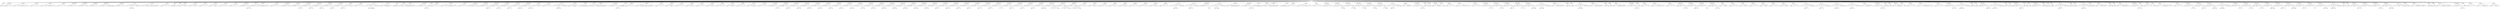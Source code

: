 digraph Q { 
  node [shape=record];
node0[label="LABEL"];
p_inicio ->node0;
node1[label="main"];
node0 -> node1;
node3[label="ASIGNACION"];
p_inicio ->node3;
node4[label="$t1"];
node3 -> node4;
node5[label="Indices"];
node3 -> node5;
node6[label="="];
node3 -> node6;
node2[label="0"];
node3 -> node2;
node8[label="PRINT"];
p_inicio ->node8;
node9[label="print"];
node8 -> node9;
node10[label="("];
node8 -> node10;
node7[label="-------------CALIFICACION---------------"];
node8 -> node7;
node11[label=")"];
node8 -> node11;
node13[label="PRINT"];
p_inicio ->node13;
node14[label="print"];
node13 -> node14;
node15[label="("];
node13 -> node15;
node12[label="\n"];
node13 -> node12;
node16[label=")"];
node13 -> node16;
node18[label="PRINT"];
p_inicio ->node18;
node19[label="print"];
node18 -> node19;
node20[label="("];
node18 -> node20;
node17[label="-------------DECLARACION-------------"];
node18 -> node17;
node21[label=")"];
node18 -> node21;
node23[label="PRINT"];
p_inicio ->node23;
node24[label="print"];
node23 -> node24;
node25[label="("];
node23 -> node25;
node22[label="\n"];
node23 -> node22;
node26[label=")"];
node23 -> node26;
node28[label="ASIGNACION"];
p_inicio ->node28;
node29[label="$t2"];
node28 -> node29;
node30[label="Indices"];
node28 -> node30;
node31[label="="];
node28 -> node31;
node27[label="0"];
node28 -> node27;
node33[label="ASIGNACION"];
p_inicio ->node33;
node34[label="$t3"];
node33 -> node34;
node35[label="Indices"];
node33 -> node35;
node36[label="="];
node33 -> node36;
node32[label="$t2"];
node33 -> node32;
node38[label="ASIGNACION"];
p_inicio ->node38;
node39[label="$t4"];
node38 -> node39;
node40[label="Indices"];
node38 -> node40;
node41[label="="];
node38 -> node41;
node37[label="2"];
node38 -> node37;
node43[label="ASIGNACION"];
p_inicio ->node43;
node44[label="$t5"];
node43 -> node44;
node45[label="Indices"];
node43 -> node45;
node46[label="="];
node43 -> node46;
node42[label="Voy a ganar Compiladore"];
node43 -> node42;
node48[label="ASIGNACION"];
p_inicio ->node48;
node49[label="$t6"];
node48 -> node49;
node50[label="Indices"];
node48 -> node50;
node51[label="="];
node48 -> node51;
node47[label="s"];
node48 -> node47;
node55[label="IF"];
p_inicio ->node55;
node56[label="if"];
node55 -> node56;
node57[label="("];
node55 -> node57;
node54[label="=="];
node55 -> node54;
node52[label="$t2"];
node54 -> node52;
node53[label="$t3"];
node54 -> node53;
node58[label=")"];
node55 -> node58;
node59[label="goto"];
node55 -> node59;
node60[label="siP1"];
node55 -> node60;
node62[label="PRINT"];
p_inicio ->node62;
node63[label="print"];
node62 -> node63;
node64[label="("];
node62 -> node64;
node61[label="Problemas con la declaración de variables :c"];
node62 -> node61;
node65[label=")"];
node62 -> node65;
node67[label="PRINT"];
p_inicio ->node67;
node68[label="print"];
node67 -> node68;
node69[label="("];
node67 -> node69;
node66[label="\n"];
node67 -> node66;
node70[label=")"];
node67 -> node70;
node71[label="SALTO"];
p_inicio ->node71;
node72[label="GOTO"];
node71 -> node72;
node73[label="finP1"];
node71 -> node73;
node74[label="LABEL"];
p_inicio ->node74;
node75[label="siP1"];
node74 -> node75;
node77[label="PRINT"];
p_inicio ->node77;
node78[label="print"];
node77 -> node78;
node79[label="("];
node77 -> node79;
node76[label="$t5"];
node77 -> node76;
node80[label=")"];
node77 -> node80;
node82[label="PRINT"];
p_inicio ->node82;
node83[label="print"];
node82 -> node83;
node84[label="("];
node82 -> node84;
node81[label="$t6"];
node82 -> node81;
node85[label=")"];
node82 -> node85;
node87[label="PRINT"];
p_inicio ->node87;
node88[label="print"];
node87 -> node88;
node89[label="("];
node87 -> node89;
node86[label=" "];
node87 -> node86;
node90[label=")"];
node87 -> node90;
node92[label="PRINT"];
p_inicio ->node92;
node93[label="print"];
node92 -> node93;
node94[label="("];
node92 -> node94;
node91[label="$t4"];
node92 -> node91;
node95[label=")"];
node92 -> node95;
node97[label="PRINT"];
p_inicio ->node97;
node98[label="print"];
node97 -> node98;
node99[label="("];
node97 -> node99;
node96[label=" :D"];
node97 -> node96;
node100[label=")"];
node97 -> node100;
node102[label="PRINT"];
p_inicio ->node102;
node103[label="print"];
node102 -> node103;
node104[label="("];
node102 -> node104;
node101[label="\n"];
node102 -> node101;
node105[label=")"];
node102 -> node105;
node109[label="ASIGNACION"];
p_inicio ->node109;
node110[label="$t1"];
node109 -> node110;
node111[label="Indices"];
node109 -> node111;
node112[label="="];
node109 -> node112;
node108[label="+"];
node109 -> node108;
node106[label="$t1"];
node108 -> node106;
node107[label="10"];
node108 -> node107;
node113[label="LABEL"];
p_inicio ->node113;
node114[label="finP1"];
node113 -> node114;
node116[label="PRINT"];
p_inicio ->node116;
node117[label="print"];
node116 -> node117;
node118[label="("];
node116 -> node118;
node115[label="-------------CONCATENACION-------------"];
node116 -> node115;
node119[label=")"];
node116 -> node119;
node121[label="PRINT"];
p_inicio ->node121;
node122[label="print"];
node121 -> node122;
node123[label="("];
node121 -> node123;
node120[label="\n"];
node121 -> node120;
node124[label=")"];
node121 -> node124;
node126[label="ASIGNACION"];
p_inicio ->node126;
node127[label="$t7"];
node126 -> node127;
node128[label="Indices"];
node126 -> node128;
node129[label="="];
node126 -> node129;
node125[label="Hola "];
node126 -> node125;
node133[label="ASIGNACION"];
p_inicio ->node133;
node134[label="$t8"];
node133 -> node134;
node135[label="Indices"];
node133 -> node135;
node136[label="="];
node133 -> node136;
node132[label="+"];
node133 -> node132;
node130[label="$t7"];
node132 -> node130;
node131[label="C"];
node132 -> node131;
node140[label="ASIGNACION"];
p_inicio ->node140;
node141[label="$t9"];
node140 -> node141;
node142[label="Indices"];
node140 -> node142;
node143[label="="];
node140 -> node143;
node139[label="+"];
node140 -> node139;
node137[label="$t8"];
node139 -> node137;
node138[label="O"];
node139 -> node138;
node147[label="ASIGNACION"];
p_inicio ->node147;
node148[label="$t10"];
node147 -> node148;
node149[label="Indices"];
node147 -> node149;
node150[label="="];
node147 -> node150;
node146[label="+"];
node147 -> node146;
node144[label="$t9"];
node146 -> node144;
node145[label="M"];
node146 -> node145;
node154[label="ASIGNACION"];
p_inicio ->node154;
node155[label="$t11"];
node154 -> node155;
node156[label="Indices"];
node154 -> node156;
node157[label="="];
node154 -> node157;
node153[label="+"];
node154 -> node153;
node151[label="$t10"];
node153 -> node151;
node152[label="P"];
node153 -> node152;
node161[label="ASIGNACION"];
p_inicio ->node161;
node162[label="$t12"];
node161 -> node162;
node163[label="Indices"];
node161 -> node163;
node164[label="="];
node161 -> node164;
node160[label="+"];
node161 -> node160;
node158[label="$t11"];
node160 -> node158;
node159[label="I"];
node160 -> node159;
node166[label="PRINT"];
p_inicio ->node166;
node167[label="print"];
node166 -> node167;
node168[label="("];
node166 -> node168;
node165[label="$t12"];
node166 -> node165;
node169[label=")"];
node166 -> node169;
node171[label="PRINT"];
p_inicio ->node171;
node172[label="print"];
node171 -> node172;
node173[label="("];
node171 -> node173;
node170[label="\n"];
node171 -> node170;
node174[label=")"];
node171 -> node174;
node178[label="IF"];
p_inicio ->node178;
node179[label="if"];
node178 -> node179;
node180[label="("];
node178 -> node180;
node177[label="=="];
node178 -> node177;
node175[label="$t12"];
node177 -> node175;
node176[label="Hola COMPI"];
node177 -> node176;
node181[label=")"];
node178 -> node181;
node182[label="goto"];
node178 -> node182;
node183[label="siP2"];
node178 -> node183;
node185[label="PRINT"];
p_inicio ->node185;
node186[label="print"];
node185 -> node186;
node187[label="("];
node185 -> node187;
node184[label=" Concateno mal :( "];
node185 -> node184;
node188[label=")"];
node185 -> node188;
node189[label="SALTO"];
p_inicio ->node189;
node190[label="GOTO"];
node189 -> node190;
node191[label="finP2"];
node189 -> node191;
node192[label="LABEL"];
p_inicio ->node192;
node193[label="siP2"];
node192 -> node193;
node195[label="PRINT"];
p_inicio ->node195;
node196[label="print"];
node195 -> node196;
node197[label="("];
node195 -> node197;
node194[label="Contatenacion de String Nice."];
node195 -> node194;
node198[label=")"];
node195 -> node198;
node202[label="ASIGNACION"];
p_inicio ->node202;
node203[label="$t1"];
node202 -> node203;
node204[label="Indices"];
node202 -> node204;
node205[label="="];
node202 -> node205;
node201[label="+"];
node202 -> node201;
node199[label="$t1"];
node201 -> node199;
node200[label="10"];
node201 -> node200;
node206[label="LABEL"];
p_inicio ->node206;
node207[label="finP2"];
node206 -> node207;
node209[label="PRINT"];
p_inicio ->node209;
node210[label="print"];
node209 -> node210;
node211[label="("];
node209 -> node211;
node208[label="\n"];
node209 -> node208;
node212[label=")"];
node209 -> node212;
node214[label="PRINT"];
p_inicio ->node214;
node215[label="print"];
node214 -> node215;
node216[label="("];
node214 -> node216;
node213[label="-------------SUMA VARIABLES-------------"];
node214 -> node213;
node217[label=")"];
node214 -> node217;
node219[label="PRINT"];
p_inicio ->node219;
node220[label="print"];
node219 -> node220;
node221[label="("];
node219 -> node221;
node218[label="\n"];
node219 -> node218;
node222[label=")"];
node219 -> node222;
node224[label="ASIGNACION"];
p_inicio ->node224;
node225[label="$t13"];
node224 -> node225;
node226[label="Indices"];
node224 -> node226;
node227[label="="];
node224 -> node227;
node223[label="0.0"];
node224 -> node223;
node231[label="ASIGNACION"];
p_inicio ->node231;
node232[label="$t14"];
node231 -> node232;
node233[label="Indices"];
node231 -> node233;
node234[label="="];
node231 -> node234;
node230[label="+"];
node231 -> node230;
node228[label="$t13"];
node230 -> node228;
node229[label="1"];
node230 -> node229;
node238[label="ASIGNACION"];
p_inicio ->node238;
node239[label="$t15"];
node238 -> node239;
node240[label="Indices"];
node238 -> node240;
node241[label="="];
node238 -> node241;
node237[label="+"];
node238 -> node237;
node235[label="$t14"];
node237 -> node235;
node236[label="1"];
node237 -> node236;
node245[label="ASIGNACION"];
p_inicio ->node245;
node246[label="$t16"];
node245 -> node246;
node247[label="Indices"];
node245 -> node247;
node248[label="="];
node245 -> node248;
node244[label="+"];
node245 -> node244;
node242[label="$t15"];
node244 -> node242;
node243[label="1"];
node244 -> node243;
node252[label="ASIGNACION"];
p_inicio ->node252;
node253[label="$t17"];
node252 -> node253;
node254[label="Indices"];
node252 -> node254;
node255[label="="];
node252 -> node255;
node251[label="+"];
node252 -> node251;
node249[label="$t16"];
node251 -> node249;
node250[label="0.1"];
node251 -> node250;
node259[label="ASIGNACION"];
p_inicio ->node259;
node260[label="$t18"];
node259 -> node260;
node261[label="Indices"];
node259 -> node261;
node262[label="="];
node259 -> node262;
node258[label="+"];
node259 -> node258;
node256[label="$t17"];
node258 -> node256;
node257[label="49"];
node258 -> node257;
node264[label="PRINT"];
p_inicio ->node264;
node265[label="print"];
node264 -> node265;
node266[label="("];
node264 -> node266;
node263[label="$t18"];
node264 -> node263;
node267[label=")"];
node264 -> node267;
node269[label="PRINT"];
p_inicio ->node269;
node270[label="print"];
node269 -> node270;
node271[label="("];
node269 -> node271;
node268[label="\n"];
node269 -> node268;
node272[label=")"];
node269 -> node272;
node276[label="IF"];
p_inicio ->node276;
node277[label="if"];
node276 -> node277;
node278[label="("];
node276 -> node278;
node275[label="=="];
node276 -> node275;
node273[label="$t18"];
node275 -> node273;
node274[label="52.1"];
node275 -> node274;
node279[label=")"];
node276 -> node279;
node280[label="goto"];
node276 -> node280;
node281[label="siP3"];
node276 -> node281;
node283[label="PRINT"];
p_inicio ->node283;
node284[label="print"];
node283 -> node284;
node285[label="("];
node283 -> node285;
node282[label=" Sumo mal :( "];
node283 -> node282;
node286[label=")"];
node283 -> node286;
node287[label="SALTO"];
p_inicio ->node287;
node288[label="GOTO"];
node287 -> node288;
node289[label="operacionesBasicas"];
node287 -> node289;
node290[label="LABEL"];
p_inicio ->node290;
node291[label="siP3"];
node290 -> node291;
node293[label="PRINT"];
p_inicio ->node293;
node294[label="print"];
node293 -> node294;
node295[label="("];
node293 -> node295;
node292[label="Suma de enteros y decimales Nice."];
node293 -> node292;
node296[label=")"];
node293 -> node296;
node300[label="ASIGNACION"];
p_inicio ->node300;
node301[label="$t1"];
node300 -> node301;
node302[label="Indices"];
node300 -> node302;
node303[label="="];
node300 -> node303;
node299[label="+"];
node300 -> node299;
node297[label="$t1"];
node299 -> node297;
node298[label="10"];
node299 -> node298;
node304[label="LABEL"];
p_inicio ->node304;
node305[label="operacionesBasicas"];
node304 -> node305;
node307[label="PRINT"];
p_inicio ->node307;
node308[label="print"];
node307 -> node308;
node309[label="("];
node307 -> node309;
node306[label="\n"];
node307 -> node306;
node310[label=")"];
node307 -> node310;
node312[label="PRINT"];
p_inicio ->node312;
node313[label="print"];
node312 -> node313;
node314[label="("];
node312 -> node314;
node311[label="Operaciones Aritmeticas 1: valor esperado: "];
node312 -> node311;
node315[label=")"];
node312 -> node315;
node317[label="PRINT"];
p_inicio ->node317;
node318[label="print"];
node317 -> node318;
node319[label="("];
node317 -> node319;
node316[label="\n"];
node317 -> node316;
node320[label=")"];
node317 -> node320;
node322[label="PRINT"];
p_inicio ->node322;
node323[label="print"];
node322 -> node323;
node324[label="("];
node322 -> node324;
node321[label="a)62"];
node322 -> node321;
node325[label=")"];
node322 -> node325;
node327[label="PRINT"];
p_inicio ->node327;
node328[label="print"];
node327 -> node328;
node329[label="("];
node327 -> node329;
node326[label="\n"];
node327 -> node326;
node330[label=")"];
node327 -> node330;
node332[label="PRINT"];
p_inicio ->node332;
node333[label="print"];
node332 -> node333;
node334[label="("];
node332 -> node334;
node331[label="b)0"];
node332 -> node331;
node335[label=")"];
node332 -> node335;
node337[label="PRINT"];
p_inicio ->node337;
node338[label="print"];
node337 -> node338;
node339[label="("];
node337 -> node339;
node336[label="\n"];
node337 -> node336;
node340[label=")"];
node337 -> node340;
node342[label="PRINT"];
p_inicio ->node342;
node343[label="print"];
node342 -> node343;
node344[label="("];
node342 -> node344;
node341[label="c)-19"];
node342 -> node341;
node345[label=")"];
node342 -> node345;
node347[label="PRINT"];
p_inicio ->node347;
node348[label="print"];
node347 -> node348;
node349[label="("];
node347 -> node349;
node346[label="\n"];
node347 -> node346;
node350[label=")"];
node347 -> node350;
node352[label="PRINT"];
p_inicio ->node352;
node353[label="print"];
node352 -> node353;
node354[label="("];
node352 -> node354;
node351[label="d)256"];
node352 -> node351;
node355[label=")"];
node352 -> node355;
node357[label="PRINT"];
p_inicio ->node357;
node358[label="print"];
node357 -> node358;
node359[label="("];
node357 -> node359;
node356[label="\n"];
node357 -> node356;
node360[label=")"];
node357 -> node360;
node362[label="PRINT"];
p_inicio ->node362;
node363[label="print"];
node362 -> node363;
node364[label="("];
node362 -> node364;
node361[label="resultados:"];
node362 -> node361;
node365[label=")"];
node362 -> node365;
node367[label="PRINT"];
p_inicio ->node367;
node368[label="print"];
node367 -> node368;
node369[label="("];
node367 -> node369;
node366[label="\n"];
node367 -> node366;
node370[label=")"];
node367 -> node370;
node374[label="ASIGNACION"];
p_inicio ->node374;
node375[label="$t19"];
node374 -> node375;
node376[label="Indices"];
node374 -> node376;
node377[label="="];
node374 -> node377;
node373[label="/"];
node374 -> node373;
node371[label="8"];
node373 -> node371;
node372[label="2"];
node373 -> node372;
node381[label="ASIGNACION"];
p_inicio ->node381;
node382[label="$t20"];
node381 -> node382;
node383[label="Indices"];
node381 -> node383;
node384[label="="];
node381 -> node384;
node380[label="*"];
node381 -> node380;
node378[label="$t19"];
node380 -> node378;
node379[label="3"];
node380 -> node379;
node388[label="ASIGNACION"];
p_inicio ->node388;
node389[label="$t21"];
node388 -> node389;
node390[label="Indices"];
node388 -> node390;
node391[label="="];
node388 -> node391;
node387[label="+"];
node388 -> node387;
node385[label="$t20"];
node387 -> node385;
node386[label="20"];
node387 -> node386;
node395[label="ASIGNACION"];
p_inicio ->node395;
node396[label="$t22"];
node395 -> node396;
node397[label="Indices"];
node395 -> node397;
node398[label="="];
node395 -> node398;
node394[label="-"];
node395 -> node394;
node392[label="$t21"];
node394 -> node392;
node393[label="10"];
node394 -> node393;
node402[label="ASIGNACION"];
p_inicio ->node402;
node403[label="$t23"];
node402 -> node403;
node404[label="Indices"];
node402 -> node404;
node405[label="="];
node402 -> node405;
node401[label="+"];
node402 -> node401;
node399[label="$t22"];
node401 -> node399;
node400[label="10"];
node401 -> node400;
node409[label="ASIGNACION"];
p_inicio ->node409;
node410[label="$t24"];
node409 -> node410;
node411[label="Indices"];
node409 -> node411;
node412[label="="];
node409 -> node412;
node408[label="-"];
node409 -> node408;
node406[label="$t23"];
node408 -> node406;
node407[label="10"];
node408 -> node407;
node416[label="ASIGNACION"];
p_inicio ->node416;
node417[label="$t25"];
node416 -> node417;
node418[label="Indices"];
node416 -> node418;
node419[label="="];
node416 -> node419;
node415[label="-"];
node416 -> node415;
node413[label="$t24"];
node415 -> node413;
node414[label="10"];
node415 -> node414;
node423[label="ASIGNACION"];
p_inicio ->node423;
node424[label="$t26"];
node423 -> node424;
node425[label="Indices"];
node423 -> node425;
node426[label="="];
node423 -> node426;
node422[label="+"];
node423 -> node422;
node420[label="$t25"];
node422 -> node420;
node421[label="50"];
node422 -> node421;
node430[label="ASIGNACION"];
p_inicio ->node430;
node431[label="$t27"];
node430 -> node431;
node432[label="Indices"];
node430 -> node432;
node433[label="="];
node430 -> node433;
node429[label="/"];
node430 -> node429;
node427[label="50"];
node429 -> node427;
node428[label="50"];
node429 -> node428;
node437[label="ASIGNACION"];
p_inicio ->node437;
node438[label="$t28"];
node437 -> node438;
node439[label="Indices"];
node437 -> node439;
node440[label="="];
node437 -> node440;
node436[label="*"];
node437 -> node436;
node434[label="$t27"];
node436 -> node434;
node435[label="50"];
node436 -> node435;
node444[label="ASIGNACION"];
p_inicio ->node444;
node445[label="$t29"];
node444 -> node445;
node446[label="Indices"];
node444 -> node446;
node447[label="="];
node444 -> node447;
node443[label="+"];
node444 -> node443;
node441[label="$t28"];
node443 -> node441;
node442[label="50"];
node443 -> node442;
node451[label="ASIGNACION"];
p_inicio ->node451;
node452[label="$t30"];
node451 -> node452;
node453[label="Indices"];
node451 -> node453;
node454[label="="];
node451 -> node454;
node450[label="-"];
node451 -> node450;
node448[label="$t29"];
node450 -> node448;
node449[label="100"];
node450 -> node449;
node458[label="ASIGNACION"];
p_inicio ->node458;
node459[label="$t31"];
node458 -> node459;
node460[label="Indices"];
node458 -> node460;
node461[label="="];
node458 -> node461;
node457[label="+"];
node458 -> node457;
node455[label="$t30"];
node457 -> node455;
node456[label="100"];
node457 -> node456;
node465[label="ASIGNACION"];
p_inicio ->node465;
node466[label="$t32"];
node465 -> node466;
node467[label="Indices"];
node465 -> node467;
node468[label="="];
node465 -> node468;
node464[label="-"];
node465 -> node464;
node462[label="$t31"];
node464 -> node462;
node463[label="100"];
node464 -> node463;
node472[label="ASIGNACION"];
p_inicio ->node472;
node473[label="$t33"];
node472 -> node473;
node474[label="Indices"];
node472 -> node474;
node475[label="="];
node472 -> node475;
node471[label="/"];
node472 -> node471;
node469[label="100"];
node471 -> node469;
node470[label="20"];
node471 -> node470;
node479[label="ASIGNACION"];
p_inicio ->node479;
node480[label="$t34"];
node479 -> node480;
node481[label="Indices"];
node479 -> node481;
node482[label="="];
node479 -> node482;
node478[label="*"];
node479 -> node478;
node476[label="$t33"];
node478 -> node476;
node477[label="9"];
node478 -> node477;
node486[label="ASIGNACION"];
p_inicio ->node486;
node487[label="$t35"];
node486 -> node487;
node488[label="Indices"];
node486 -> node488;
node489[label="="];
node486 -> node489;
node485[label="-"];
node486 -> node485;
node483[label="$t34"];
node485 -> node483;
node484[label="78"];
node485 -> node484;
node493[label="ASIGNACION"];
p_inicio ->node493;
node494[label="$t36"];
node493 -> node494;
node495[label="Indices"];
node493 -> node495;
node496[label="="];
node493 -> node496;
node492[label="+"];
node493 -> node492;
node490[label="$t35"];
node492 -> node490;
node491[label="6"];
node492 -> node491;
node500[label="ASIGNACION"];
p_inicio ->node500;
node501[label="$t37"];
node500 -> node501;
node502[label="Indices"];
node500 -> node502;
node503[label="="];
node500 -> node503;
node499[label="-"];
node500 -> node499;
node497[label="$t36"];
node499 -> node497;
node498[label="7"];
node499 -> node498;
node507[label="ASIGNACION"];
p_inicio ->node507;
node508[label="$t38"];
node507 -> node508;
node509[label="Indices"];
node507 -> node509;
node510[label="="];
node507 -> node510;
node506[label="+"];
node507 -> node506;
node504[label="$t37"];
node506 -> node504;
node505[label="8"];
node506 -> node505;
node514[label="ASIGNACION"];
p_inicio ->node514;
node515[label="$t39"];
node514 -> node515;
node516[label="Indices"];
node514 -> node516;
node517[label="="];
node514 -> node517;
node513[label="-"];
node514 -> node513;
node511[label="$t38"];
node513 -> node511;
node512[label="7"];
node513 -> node512;
node521[label="ASIGNACION"];
p_inicio ->node521;
node522[label="$t40"];
node521 -> node522;
node523[label="Indices"];
node521 -> node523;
node524[label="="];
node521 -> node524;
node520[label="*"];
node521 -> node520;
node518[label="7"];
node520 -> node518;
node519[label="1"];
node520 -> node519;
node528[label="ASIGNACION"];
p_inicio ->node528;
node529[label="$t41"];
node528 -> node529;
node530[label="Indices"];
node528 -> node530;
node531[label="="];
node528 -> node531;
node527[label="*"];
node528 -> node527;
node525[label="$t40"];
node527 -> node525;
node526[label="2"];
node527 -> node526;
node535[label="ASIGNACION"];
p_inicio ->node535;
node536[label="$t42"];
node535 -> node536;
node537[label="Indices"];
node535 -> node537;
node538[label="="];
node535 -> node538;
node534[label="*"];
node535 -> node534;
node532[label="$t41"];
node534 -> node532;
node533[label="3"];
node534 -> node533;
node542[label="ASIGNACION"];
p_inicio ->node542;
node543[label="$t43"];
node542 -> node543;
node544[label="Indices"];
node542 -> node544;
node545[label="="];
node542 -> node545;
node541[label="/"];
node542 -> node541;
node539[label="$t42"];
node541 -> node539;
node540[label="3"];
node541 -> node540;
node549[label="ASIGNACION"];
p_inicio ->node549;
node550[label="$t44"];
node549 -> node550;
node551[label="Indices"];
node549 -> node551;
node552[label="="];
node549 -> node552;
node548[label="+"];
node549 -> node548;
node546[label="$t39"];
node548 -> node546;
node547[label="$t43"];
node548 -> node547;
node559[label="ASIGNACION"];
p_inicio ->node559;
node560[label="$t45"];
node559 -> node560;
node561[label="Indices"];
node559 -> node561;
node562[label="="];
node559 -> node562;
node554[label="Casteo"];
node559 -> node554;
node555[label="("];
node554 -> node555;
node556[label="int"];
node554 -> node556;
node557[label="("];
node554 -> node557;
node553[label="$t26"];
node554 -> node553;
node569[label="ASIGNACION"];
p_inicio ->node569;
node570[label="$t46"];
node569 -> node570;
node571[label="Indices"];
node569 -> node571;
node572[label="="];
node569 -> node572;
node564[label="Casteo"];
node569 -> node564;
node565[label="("];
node564 -> node565;
node566[label="int"];
node564 -> node566;
node567[label="("];
node564 -> node567;
node563[label="$t32"];
node564 -> node563;
node579[label="ASIGNACION"];
p_inicio ->node579;
node580[label="$t47"];
node579 -> node580;
node581[label="Indices"];
node579 -> node581;
node582[label="="];
node579 -> node582;
node574[label="Casteo"];
node579 -> node574;
node575[label="("];
node574 -> node575;
node576[label="int"];
node574 -> node576;
node577[label="("];
node574 -> node577;
node573[label="$t44"];
node574 -> node573;
node584[label="PRINT"];
p_inicio ->node584;
node585[label="print"];
node584 -> node585;
node586[label="("];
node584 -> node586;
node583[label="a) "];
node584 -> node583;
node587[label=")"];
node584 -> node587;
node589[label="PRINT"];
p_inicio ->node589;
node590[label="print"];
node589 -> node590;
node591[label="("];
node589 -> node591;
node588[label="$t45"];
node589 -> node588;
node592[label=")"];
node589 -> node592;
node594[label="PRINT"];
p_inicio ->node594;
node595[label="print"];
node594 -> node595;
node596[label="("];
node594 -> node596;
node593[label="\n"];
node594 -> node593;
node597[label=")"];
node594 -> node597;
node599[label="PRINT"];
p_inicio ->node599;
node600[label="print"];
node599 -> node600;
node601[label="("];
node599 -> node601;
node598[label="b) "];
node599 -> node598;
node602[label=")"];
node599 -> node602;
node604[label="PRINT"];
p_inicio ->node604;
node605[label="print"];
node604 -> node605;
node606[label="("];
node604 -> node606;
node603[label="$t46"];
node604 -> node603;
node607[label=")"];
node604 -> node607;
node609[label="PRINT"];
p_inicio ->node609;
node610[label="print"];
node609 -> node610;
node611[label="("];
node609 -> node611;
node608[label="\n"];
node609 -> node608;
node612[label=")"];
node609 -> node612;
node614[label="PRINT"];
p_inicio ->node614;
node615[label="print"];
node614 -> node615;
node616[label="("];
node614 -> node616;
node613[label="c) "];
node614 -> node613;
node617[label=")"];
node614 -> node617;
node619[label="PRINT"];
p_inicio ->node619;
node620[label="print"];
node619 -> node620;
node621[label="("];
node619 -> node621;
node618[label="$t47"];
node619 -> node618;
node622[label=")"];
node619 -> node622;
node624[label="PRINT"];
p_inicio ->node624;
node625[label="print"];
node624 -> node625;
node626[label="("];
node624 -> node626;
node623[label="\n"];
node624 -> node623;
node627[label=")"];
node624 -> node627;
node631[label="IF"];
p_inicio ->node631;
node632[label="if"];
node631 -> node632;
node633[label="("];
node631 -> node633;
node630[label="!="];
node631 -> node630;
node628[label="$t45"];
node630 -> node628;
node629[label="62"];
node630 -> node629;
node634[label=")"];
node631 -> node634;
node635[label="goto"];
node631 -> node635;
node636[label="mal1"];
node631 -> node636;
node640[label="IF"];
p_inicio ->node640;
node641[label="if"];
node640 -> node641;
node642[label="("];
node640 -> node642;
node639[label="!="];
node640 -> node639;
node637[label="$t46"];
node639 -> node637;
node638[label="0"];
node639 -> node638;
node643[label=")"];
node640 -> node643;
node644[label="goto"];
node640 -> node644;
node645[label="mal1"];
node640 -> node645;
node652[label="ASIGNACION"];
p_inicio ->node652;
node653[label="$t48"];
node652 -> node653;
node654[label="Indices"];
node652 -> node654;
node655[label="="];
node652 -> node655;
node647[label="-"];
node652 -> node647;
node646[label="19"];
node647 -> node646;
node659[label="IF"];
p_inicio ->node659;
node660[label="if"];
node659 -> node660;
node661[label="("];
node659 -> node661;
node658[label="!="];
node659 -> node658;
node656[label="$t47"];
node658 -> node656;
node657[label="$t48"];
node658 -> node657;
node662[label=")"];
node659 -> node662;
node663[label="goto"];
node659 -> node663;
node664[label="mal1"];
node659 -> node664;
node666[label="PRINT"];
p_inicio ->node666;
node667[label="print"];
node666 -> node667;
node668[label="("];
node666 -> node668;
node665[label="Operaciones aritmeticas bien."];
node666 -> node665;
node669[label=")"];
node666 -> node669;
node673[label="ASIGNACION"];
p_inicio ->node673;
node674[label="$t1"];
node673 -> node674;
node675[label="Indices"];
node673 -> node675;
node676[label="="];
node673 -> node676;
node672[label="+"];
node673 -> node672;
node670[label="$t1"];
node672 -> node670;
node671[label="10"];
node672 -> node671;
node677[label="SALTO"];
p_inicio ->node677;
node678[label="GOTO"];
node677 -> node678;
node679[label="operacionesLogicas"];
node677 -> node679;
node680[label="LABEL"];
p_inicio ->node680;
node681[label="mal1"];
node680 -> node681;
node683[label="PRINT"];
p_inicio ->node683;
node684[label="print"];
node683 -> node684;
node685[label="("];
node683 -> node685;
node682[label="Error Operaciones Aritmeticas"];
node683 -> node682;
node686[label=")"];
node683 -> node686;
node687[label="LABEL"];
p_inicio ->node687;
node688[label="operacionesLogicas"];
node687 -> node688;
node690[label="PRINT"];
p_inicio ->node690;
node691[label="print"];
node690 -> node691;
node692[label="("];
node690 -> node692;
node689[label="\n"];
node690 -> node689;
node693[label=")"];
node690 -> node693;
node695[label="PRINT"];
p_inicio ->node695;
node696[label="print"];
node695 -> node696;
node697[label="("];
node695 -> node697;
node694[label="-------------LOGICAS 1-------------"];
node695 -> node694;
node698[label=")"];
node695 -> node698;
node700[label="PRINT"];
p_inicio ->node700;
node701[label="print"];
node700 -> node701;
node702[label="("];
node700 -> node702;
node699[label="\n"];
node700 -> node699;
node703[label=")"];
node700 -> node703;
node705[label="ASIGNACION"];
p_inicio ->node705;
node706[label="$t45"];
node705 -> node706;
node707[label="Indices"];
node705 -> node707;
node708[label="="];
node705 -> node708;
node704[label="1"];
node705 -> node704;
node715[label="ASIGNACION"];
p_inicio ->node715;
node716[label="$t46"];
node715 -> node716;
node717[label="Indices"];
node715 -> node717;
node718[label="="];
node715 -> node718;
node710[label="Not"];
node715 -> node710;
node711[label="!"];
node710 -> node711;
node709[label="$t45"];
node710 -> node709;
node725[label="ASIGNACION"];
p_inicio ->node725;
node726[label="$t47"];
node725 -> node726;
node727[label="Indices"];
node725 -> node727;
node728[label="="];
node725 -> node728;
node720[label="Not"];
node725 -> node720;
node721[label="!"];
node720 -> node721;
node719[label="$t46"];
node720 -> node719;
node735[label="ASIGNACION"];
p_inicio ->node735;
node736[label="$t48"];
node735 -> node736;
node737[label="Indices"];
node735 -> node737;
node738[label="="];
node735 -> node738;
node730[label="Not"];
node735 -> node730;
node731[label="!"];
node730 -> node731;
node729[label="$t47"];
node730 -> node729;
node745[label="ASIGNACION"];
p_inicio ->node745;
node746[label="$t49"];
node745 -> node746;
node747[label="Indices"];
node745 -> node747;
node748[label="="];
node745 -> node748;
node740[label="Not"];
node745 -> node740;
node741[label="!"];
node740 -> node741;
node739[label="$t48"];
node740 -> node739;
node755[label="ASIGNACION"];
p_inicio ->node755;
node756[label="$t50"];
node755 -> node756;
node757[label="Indices"];
node755 -> node757;
node758[label="="];
node755 -> node758;
node750[label="Not"];
node755 -> node750;
node751[label="!"];
node750 -> node751;
node749[label="$t49"];
node750 -> node749;
node762[label="IF"];
p_inicio ->node762;
node763[label="if"];
node762 -> node763;
node764[label="("];
node762 -> node764;
node761[label="!="];
node762 -> node761;
node759[label="$t50"];
node761 -> node759;
node760[label="0"];
node761 -> node760;
node765[label=")"];
node762 -> node765;
node766[label="goto"];
node762 -> node766;
node767[label="mal2"];
node762 -> node767;
node769[label="PRINT"];
p_inicio ->node769;
node770[label="print"];
node769 -> node770;
node771[label="("];
node769 -> node771;
node768[label="NOT bien."];
node769 -> node768;
node772[label=")"];
node769 -> node772;
node776[label="ASIGNACION"];
p_inicio ->node776;
node777[label="$t1"];
node776 -> node777;
node778[label="Indices"];
node776 -> node778;
node779[label="="];
node776 -> node779;
node775[label="+"];
node776 -> node775;
node773[label="$t1"];
node775 -> node773;
node774[label="10"];
node775 -> node774;
node780[label="SALTO"];
p_inicio ->node780;
node781[label="GOTO"];
node780 -> node781;
node782[label="OL2"];
node780 -> node782;
node783[label="LABEL"];
p_inicio ->node783;
node784[label="mal2"];
node783 -> node784;
node786[label="PRINT"];
p_inicio ->node786;
node787[label="print"];
node786 -> node787;
node788[label="("];
node786 -> node788;
node785[label="Error NOT"];
node786 -> node785;
node789[label=")"];
node786 -> node789;
node790[label="LABEL"];
p_inicio ->node790;
node791[label="OL2"];
node790 -> node791;
node793[label="PRINT"];
p_inicio ->node793;
node794[label="print"];
node793 -> node794;
node795[label="("];
node793 -> node795;
node792[label="\n"];
node793 -> node792;
node796[label=")"];
node793 -> node796;
node798[label="PRINT"];
p_inicio ->node798;
node799[label="print"];
node798 -> node799;
node800[label="("];
node798 -> node800;
node797[label="-------------LOGICAS 2-------------"];
node798 -> node797;
node801[label=")"];
node798 -> node801;
node803[label="PRINT"];
p_inicio ->node803;
node804[label="print"];
node803 -> node804;
node805[label="("];
node803 -> node805;
node802[label="\n"];
node803 -> node802;
node806[label=")"];
node803 -> node806;
node810[label="ASIGNACION"];
p_inicio ->node810;
node811[label="$t51"];
node810 -> node811;
node812[label="Indices"];
node810 -> node812;
node813[label="="];
node810 -> node813;
node809[label="&&"];
node810 -> node809;
node807[label="1"];
node809 -> node807;
node808[label="1"];
node809 -> node808;
node817[label="ASIGNACION"];
p_inicio ->node817;
node818[label="$t52"];
node817 -> node818;
node819[label="Indices"];
node817 -> node819;
node820[label="="];
node817 -> node820;
node816[label="&&"];
node817 -> node816;
node814[label="0"];
node816 -> node814;
node815[label="0"];
node816 -> node815;
node824[label="ASIGNACION"];
p_inicio ->node824;
node825[label="$t53"];
node824 -> node825;
node826[label="Indices"];
node824 -> node826;
node827[label="="];
node824 -> node827;
node823[label="&&"];
node824 -> node823;
node821[label="$t52"];
node823 -> node821;
node822[label="0"];
node823 -> node822;
node834[label="ASIGNACION"];
p_inicio ->node834;
node835[label="$t54"];
node834 -> node835;
node836[label="Indices"];
node834 -> node836;
node837[label="="];
node834 -> node837;
node829[label="Not"];
node834 -> node829;
node830[label="!"];
node829 -> node830;
node828[label="1"];
node829 -> node828;
node841[label="ASIGNACION"];
p_inicio ->node841;
node842[label="$t55"];
node841 -> node842;
node843[label="Indices"];
node841 -> node843;
node844[label="="];
node841 -> node844;
node840[label="||"];
node841 -> node840;
node838[label="$t51"];
node840 -> node838;
node839[label="$t53"];
node840 -> node839;
node848[label="IF"];
p_inicio ->node848;
node849[label="if"];
node848 -> node849;
node850[label="("];
node848 -> node850;
node847[label="||"];
node848 -> node847;
node845[label="$t55"];
node847 -> node845;
node846[label="$t54"];
node847 -> node846;
node851[label=")"];
node848 -> node851;
node852[label="goto"];
node848 -> node852;
node853[label="siOL2"];
node848 -> node853;
node855[label="PRINT"];
p_inicio ->node855;
node856[label="print"];
node855 -> node856;
node857[label="("];
node855 -> node857;
node854[label="Mal AND, OR, XOR, NOT"];
node855 -> node854;
node858[label=")"];
node855 -> node858;
node859[label="SALTO"];
p_inicio ->node859;
node860[label="GOTO"];
node859 -> node860;
node861[label="BB"];
node859 -> node861;
node862[label="LABEL"];
p_inicio ->node862;
node863[label="siOL2"];
node862 -> node863;
node867[label="IF"];
p_inicio ->node867;
node868[label="if"];
node867 -> node868;
node869[label="("];
node867 -> node869;
node866[label="Xor"];
node867 -> node866;
node864[label="$t51"];
node866 -> node864;
node865[label="$t52"];
node866 -> node865;
node870[label=")"];
node867 -> node870;
node871[label="goto"];
node867 -> node871;
node872[label="siOL3"];
node867 -> node872;
node874[label="PRINT"];
p_inicio ->node874;
node875[label="print"];
node874 -> node875;
node876[label="("];
node874 -> node876;
node873[label="Mal AND, OR, XOR, NOT"];
node874 -> node873;
node877[label=")"];
node874 -> node877;
node878[label="SALTO"];
p_inicio ->node878;
node879[label="GOTO"];
node878 -> node879;
node880[label="BB"];
node878 -> node880;
node881[label="LABEL"];
p_inicio ->node881;
node882[label="siOL3"];
node881 -> node882;
node884[label="PRINT"];
p_inicio ->node884;
node885[label="print"];
node884 -> node885;
node886[label="("];
node884 -> node886;
node883[label="Bien AND, OR, XOR, NOT"];
node884 -> node883;
node887[label=")"];
node884 -> node887;
node891[label="ASIGNACION"];
p_inicio ->node891;
node892[label="$t1"];
node891 -> node892;
node893[label="Indices"];
node891 -> node893;
node894[label="="];
node891 -> node894;
node890[label="+"];
node891 -> node890;
node888[label="$t1"];
node890 -> node888;
node889[label="10"];
node890 -> node889;
node895[label="LABEL"];
p_inicio ->node895;
node896[label="BB"];
node895 -> node896;
node898[label="PRINT"];
p_inicio ->node898;
node899[label="print"];
node898 -> node899;
node900[label="("];
node898 -> node900;
node897[label="\n"];
node898 -> node897;
node901[label=")"];
node898 -> node901;
node903[label="PRINT"];
p_inicio ->node903;
node904[label="print"];
node903 -> node904;
node905[label="("];
node903 -> node905;
node902[label="-------------BIT A BIT-------------"];
node903 -> node902;
node906[label=")"];
node903 -> node906;
node908[label="PRINT"];
p_inicio ->node908;
node909[label="print"];
node908 -> node909;
node910[label="("];
node908 -> node910;
node907[label="\n"];
node908 -> node907;
node911[label=")"];
node908 -> node911;
node915[label="ASIGNACION"];
p_inicio ->node915;
node916[label="$t56"];
node915 -> node916;
node917[label="Indices"];
node915 -> node917;
node918[label="="];
node915 -> node918;
node914[label="|"];
node915 -> node914;
node912[label="5"];
node914 -> node912;
node913[label="6"];
node914 -> node913;
node922[label="ASIGNACION"];
p_inicio ->node922;
node923[label="$t57"];
node922 -> node923;
node924[label="Indices"];
node922 -> node924;
node925[label="="];
node922 -> node925;
node921[label="&"];
node922 -> node921;
node919[label="$t56"];
node921 -> node919;
node920[label="10"];
node921 -> node920;
node932[label="ASIGNACION"];
p_inicio ->node932;
node933[label="$t58"];
node932 -> node933;
node934[label="Indices"];
node932 -> node934;
node935[label="="];
node932 -> node935;
node927[label="~"];
node932 -> node927;
node926[label="49"];
node927 -> node926;
node939[label="ASIGNACION"];
p_inicio ->node939;
node940[label="$t59"];
node939 -> node940;
node941[label="Indices"];
node939 -> node941;
node942[label="="];
node939 -> node942;
node938[label="^"];
node939 -> node938;
node936[label="20"];
node938 -> node936;
node937[label="60"];
node938 -> node937;
node944[label="PRINT"];
p_inicio ->node944;
node945[label="print"];
node944 -> node945;
node946[label="("];
node944 -> node946;
node943[label="$t56"];
node944 -> node943;
node947[label=")"];
node944 -> node947;
node949[label="PRINT"];
p_inicio ->node949;
node950[label="print"];
node949 -> node950;
node951[label="("];
node949 -> node951;
node948[label="\n"];
node949 -> node948;
node952[label=")"];
node949 -> node952;
node954[label="PRINT"];
p_inicio ->node954;
node955[label="print"];
node954 -> node955;
node956[label="("];
node954 -> node956;
node953[label="$t57"];
node954 -> node953;
node957[label=")"];
node954 -> node957;
node959[label="PRINT"];
p_inicio ->node959;
node960[label="print"];
node959 -> node960;
node961[label="("];
node959 -> node961;
node958[label="\n"];
node959 -> node958;
node962[label=")"];
node959 -> node962;
node964[label="PRINT"];
p_inicio ->node964;
node965[label="print"];
node964 -> node965;
node966[label="("];
node964 -> node966;
node963[label="$t58"];
node964 -> node963;
node967[label=")"];
node964 -> node967;
node969[label="PRINT"];
p_inicio ->node969;
node970[label="print"];
node969 -> node970;
node971[label="("];
node969 -> node971;
node968[label="\n"];
node969 -> node968;
node972[label=")"];
node969 -> node972;
node974[label="PRINT"];
p_inicio ->node974;
node975[label="print"];
node974 -> node975;
node976[label="("];
node974 -> node976;
node973[label="$t59"];
node974 -> node973;
node977[label=")"];
node974 -> node977;
node979[label="PRINT"];
p_inicio ->node979;
node980[label="print"];
node979 -> node980;
node981[label="("];
node979 -> node981;
node978[label="\n"];
node979 -> node978;
node982[label=")"];
node979 -> node982;
node986[label="IF"];
p_inicio ->node986;
node987[label="if"];
node986 -> node987;
node988[label="("];
node986 -> node988;
node985[label="!="];
node986 -> node985;
node983[label="$t56"];
node985 -> node983;
node984[label="7"];
node985 -> node984;
node989[label=")"];
node986 -> node989;
node990[label="goto"];
node986 -> node990;
node991[label="mal3"];
node986 -> node991;
node995[label="IF"];
p_inicio ->node995;
node996[label="if"];
node995 -> node996;
node997[label="("];
node995 -> node997;
node994[label="!="];
node995 -> node994;
node992[label="$t57"];
node994 -> node992;
node993[label="2"];
node994 -> node993;
node998[label=")"];
node995 -> node998;
node999[label="goto"];
node995 -> node999;
node1000[label="mal3"];
node995 -> node1000;
node1004[label="IF"];
p_inicio ->node1004;
node1005[label="if"];
node1004 -> node1005;
node1006[label="("];
node1004 -> node1006;
node1003[label="!="];
node1004 -> node1003;
node1001[label="$t58"];
node1003 -> node1001;
node1002[label="14"];
node1003 -> node1002;
node1007[label=")"];
node1004 -> node1007;
node1008[label="goto"];
node1004 -> node1008;
node1009[label="mal3"];
node1004 -> node1009;
node1013[label="IF"];
p_inicio ->node1013;
node1014[label="if"];
node1013 -> node1014;
node1015[label="("];
node1013 -> node1015;
node1012[label="!="];
node1013 -> node1012;
node1010[label="$t59"];
node1012 -> node1010;
node1011[label="40"];
node1012 -> node1011;
node1016[label=")"];
node1013 -> node1016;
node1017[label="goto"];
node1013 -> node1017;
node1018[label="mal3"];
node1013 -> node1018;
node1020[label="PRINT"];
p_inicio ->node1020;
node1021[label="print"];
node1020 -> node1021;
node1022[label="("];
node1020 -> node1022;
node1019[label="Bien BIT A BIT"];
node1020 -> node1019;
node1023[label=")"];
node1020 -> node1023;
node1027[label="ASIGNACION"];
p_inicio ->node1027;
node1028[label="$t1"];
node1027 -> node1028;
node1029[label="Indices"];
node1027 -> node1029;
node1030[label="="];
node1027 -> node1030;
node1026[label="+"];
node1027 -> node1026;
node1024[label="$t1"];
node1026 -> node1024;
node1025[label="10"];
node1026 -> node1025;
node1031[label="SALTO"];
p_inicio ->node1031;
node1032[label="GOTO"];
node1031 -> node1032;
node1033[label="OR1"];
node1031 -> node1033;
node1034[label="LABEL"];
p_inicio ->node1034;
node1035[label="mal3"];
node1034 -> node1035;
node1037[label="PRINT"];
p_inicio ->node1037;
node1038[label="print"];
node1037 -> node1038;
node1039[label="("];
node1037 -> node1039;
node1036[label="Mal BIT A BIT"];
node1037 -> node1036;
node1040[label=")"];
node1037 -> node1040;
node1041[label="LABEL"];
p_inicio ->node1041;
node1042[label="OR1"];
node1041 -> node1042;
node1044[label="PRINT"];
p_inicio ->node1044;
node1045[label="print"];
node1044 -> node1045;
node1046[label="("];
node1044 -> node1046;
node1043[label="\n"];
node1044 -> node1043;
node1047[label=")"];
node1044 -> node1047;
node1049[label="PRINT"];
p_inicio ->node1049;
node1050[label="print"];
node1049 -> node1050;
node1051[label="("];
node1049 -> node1051;
node1048[label="-------------RELACIONALES 1-------------"];
node1049 -> node1048;
node1052[label=")"];
node1049 -> node1052;
node1054[label="PRINT"];
p_inicio ->node1054;
node1055[label="print"];
node1054 -> node1055;
node1056[label="("];
node1054 -> node1056;
node1053[label="\n"];
node1054 -> node1053;
node1057[label=")"];
node1054 -> node1057;
node1061[label="ASIGNACION"];
p_inicio ->node1061;
node1062[label="$t60"];
node1061 -> node1062;
node1063[label="Indices"];
node1061 -> node1063;
node1064[label="="];
node1061 -> node1064;
node1060[label="+"];
node1061 -> node1060;
node1058[label="34"];
node1060 -> node1058;
node1059[label="0.0"];
node1060 -> node1059;
node1068[label="IF"];
p_inicio ->node1068;
node1069[label="if"];
node1068 -> node1069;
node1070[label="("];
node1068 -> node1070;
node1067[label="\<"];
node1068 -> node1067;
node1065[label="$t60"];
node1067 -> node1065;
node1066[label="34.44"];
node1067 -> node1066;
node1071[label=")"];
node1068 -> node1071;
node1072[label="goto"];
node1068 -> node1072;
node1073[label="bien1"];
node1068 -> node1073;
node1074[label="SALTO"];
p_inicio ->node1074;
node1075[label="GOTO"];
node1074 -> node1075;
node1076[label="mal4"];
node1074 -> node1076;
node1077[label="LABEL"];
p_inicio ->node1077;
node1078[label="bien1"];
node1077 -> node1078;
node1082[label="ASIGNACION"];
p_inicio ->node1082;
node1083[label="$t60"];
node1082 -> node1083;
node1084[label="Indices"];
node1082 -> node1084;
node1085[label="="];
node1082 -> node1085;
node1081[label="+"];
node1082 -> node1081;
node1079[label="$t60"];
node1081 -> node1079;
node1080[label="15"];
node1081 -> node1080;
node1089[label="IF"];
p_inicio ->node1089;
node1090[label="if"];
node1089 -> node1090;
node1091[label="("];
node1089 -> node1091;
node1088[label="\>"];
node1089 -> node1088;
node1086[label="$t60"];
node1088 -> node1086;
node1087[label="44"];
node1088 -> node1087;
node1092[label=")"];
node1089 -> node1092;
node1093[label="goto"];
node1089 -> node1093;
node1094[label="bien2"];
node1089 -> node1094;
node1095[label="SALTO"];
p_inicio ->node1095;
node1096[label="GOTO"];
node1095 -> node1096;
node1097[label="mal5"];
node1095 -> node1097;
node1098[label="LABEL"];
p_inicio ->node1098;
node1099[label="bien2"];
node1098 -> node1099;
node1103[label="ASIGNACION"];
p_inicio ->node1103;
node1104[label="$t60"];
node1103 -> node1104;
node1105[label="Indices"];
node1103 -> node1105;
node1106[label="="];
node1103 -> node1106;
node1102[label="+"];
node1103 -> node1102;
node1100[label="$t60"];
node1102 -> node1100;
node1101[label="1"];
node1102 -> node1101;
node1107[label="SALTO"];
p_inicio ->node1107;
node1108[label="GOTO"];
node1107 -> node1108;
node1109[label="segunda"];
node1107 -> node1109;
node1110[label="LABEL"];
p_inicio ->node1110;
node1111[label="mal5"];
node1110 -> node1111;
node1113[label="ASIGNACION"];
p_inicio ->node1113;
node1114[label="$t60"];
node1113 -> node1114;
node1115[label="Indices"];
node1113 -> node1115;
node1116[label="="];
node1113 -> node1116;
node1112[label="1"];
node1113 -> node1112;
node1117[label="SALTO"];
p_inicio ->node1117;
node1118[label="GOTO"];
node1117 -> node1118;
node1119[label="segunda"];
node1117 -> node1119;
node1120[label="LABEL"];
p_inicio ->node1120;
node1121[label="mal4"];
node1120 -> node1121;
node1122[label="LABEL"];
p_inicio ->node1122;
node1123[label="segunda"];
node1122 -> node1123;
node1127[label="IF"];
p_inicio ->node1127;
node1128[label="if"];
node1127 -> node1128;
node1129[label="("];
node1127 -> node1129;
node1126[label="!="];
node1127 -> node1126;
node1124[label="$t60"];
node1126 -> node1124;
node1125[label="1"];
node1126 -> node1125;
node1130[label=")"];
node1127 -> node1130;
node1131[label="goto"];
node1127 -> node1131;
node1132[label="bien3"];
node1127 -> node1132;
node1133[label="SALTO"];
p_inicio ->node1133;
node1134[label="GOTO"];
node1133 -> node1134;
node1135[label="mal6"];
node1133 -> node1135;
node1136[label="LABEL"];
p_inicio ->node1136;
node1137[label="bien3"];
node1136 -> node1137;
node1141[label="IF"];
p_inicio ->node1141;
node1142[label="if"];
node1141 -> node1142;
node1143[label="("];
node1141 -> node1143;
node1140[label="=="];
node1141 -> node1140;
node1138[label="$t60"];
node1140 -> node1138;
node1139[label="50"];
node1140 -> node1139;
node1144[label=")"];
node1141 -> node1144;
node1145[label="goto"];
node1141 -> node1145;
node1146[label="bien4"];
node1141 -> node1146;
node1147[label="LABEL"];
p_inicio ->node1147;
node1148[label="mal6"];
node1147 -> node1148;
node1150[label="PRINT"];
p_inicio ->node1150;
node1151[label="print"];
node1150 -> node1151;
node1152[label="("];
node1150 -> node1152;
node1149[label="Salida incorrecta!"];
node1150 -> node1149;
node1153[label=")"];
node1150 -> node1153;
node1154[label="SALTO"];
p_inicio ->node1154;
node1155[label="GOTO"];
node1154 -> node1155;
node1156[label="finR1"];
node1154 -> node1156;
node1157[label="LABEL"];
p_inicio ->node1157;
node1158[label="bien4"];
node1157 -> node1158;
node1160[label="PRINT"];
p_inicio ->node1160;
node1161[label="print"];
node1160 -> node1161;
node1162[label="("];
node1160 -> node1162;
node1159[label="SALIDA CORRECTA!"];
node1160 -> node1159;
node1163[label=")"];
node1160 -> node1163;
node1167[label="ASIGNACION"];
p_inicio ->node1167;
node1168[label="$t1"];
node1167 -> node1168;
node1169[label="Indices"];
node1167 -> node1169;
node1170[label="="];
node1167 -> node1170;
node1166[label="+"];
node1167 -> node1166;
node1164[label="$t1"];
node1166 -> node1164;
node1165[label="10"];
node1166 -> node1165;
node1171[label="LABEL"];
p_inicio ->node1171;
node1172[label="finR1"];
node1171 -> node1172;
node1174[label="PRINT"];
p_inicio ->node1174;
node1175[label="print"];
node1174 -> node1175;
node1176[label="("];
node1174 -> node1176;
node1173[label="\n"];
node1174 -> node1173;
node1177[label=")"];
node1174 -> node1177;
node1178[label="LABEL"];
p_inicio ->node1178;
node1179[label="OR2"];
node1178 -> node1179;
node1181[label="PRINT"];
p_inicio ->node1181;
node1182[label="print"];
node1181 -> node1182;
node1183[label="("];
node1181 -> node1183;
node1180[label="-------------RELACIONALES 2-------------"];
node1181 -> node1180;
node1184[label=")"];
node1181 -> node1184;
node1186[label="PRINT"];
p_inicio ->node1186;
node1187[label="print"];
node1186 -> node1187;
node1188[label="("];
node1186 -> node1188;
node1185[label="\n"];
node1186 -> node1185;
node1189[label=")"];
node1186 -> node1189;
node1193[label="ASIGNACION"];
p_inicio ->node1193;
node1194[label="$t61"];
node1193 -> node1194;
node1195[label="Indices"];
node1193 -> node1195;
node1196[label="="];
node1193 -> node1196;
node1192[label="-"];
node1193 -> node1192;
node1190[label="10"];
node1192 -> node1190;
node1191[label="15"];
node1192 -> node1191;
node1200[label="ASIGNACION"];
p_inicio ->node1200;
node1201[label="$t62"];
node1200 -> node1201;
node1202[label="Indices"];
node1200 -> node1202;
node1203[label="="];
node1200 -> node1203;
node1199[label="\>="];
node1200 -> node1199;
node1197[label="$t61"];
node1199 -> node1197;
node1198[label="0"];
node1199 -> node1198;
node1207[label="ASIGNACION"];
p_inicio ->node1207;
node1208[label="$t63"];
node1207 -> node1208;
node1209[label="Indices"];
node1207 -> node1209;
node1210[label="="];
node1207 -> node1210;
node1206[label="=="];
node1207 -> node1206;
node1204[label="44.44"];
node1206 -> node1204;
node1205[label="44.44"];
node1206 -> node1205;
node1214[label="IF"];
p_inicio ->node1214;
node1215[label="if"];
node1214 -> node1215;
node1216[label="("];
node1214 -> node1216;
node1213[label="&&"];
node1214 -> node1213;
node1211[label="$t62"];
node1213 -> node1211;
node1212[label="$t63"];
node1213 -> node1212;
node1217[label=")"];
node1214 -> node1217;
node1218[label="goto"];
node1214 -> node1218;
node1219[label="mal7"];
node1214 -> node1219;
node1223[label="ASIGNACION"];
p_inicio ->node1223;
node1224[label="$t64"];
node1223 -> node1224;
node1225[label="Indices"];
node1223 -> node1225;
node1226[label="="];
node1223 -> node1226;
node1222[label="+"];
node1223 -> node1222;
node1220[label="15"];
node1222 -> node1220;
node1221[label="8"];
node1222 -> node1221;
node1230[label="ASIGNACION"];
p_inicio ->node1230;
node1231[label="$t65"];
node1230 -> node1231;
node1232[label="Indices"];
node1230 -> node1232;
node1233[label="="];
node1230 -> node1233;
node1229[label="-"];
node1230 -> node1229;
node1227[label="22"];
node1229 -> node1227;
node1228[label="10"];
node1229 -> node1228;
node1237[label="ASIGNACION"];
p_inicio ->node1237;
node1238[label="$t66"];
node1237 -> node1238;
node1239[label="Indices"];
node1237 -> node1239;
node1240[label="="];
node1237 -> node1240;
node1236[label="*"];
node1237 -> node1236;
node1234[label="5"];
node1236 -> node1234;
node1235[label="3"];
node1236 -> node1235;
node1244[label="ASIGNACION"];
p_inicio ->node1244;
node1245[label="$t67"];
node1244 -> node1245;
node1246[label="Indices"];
node1244 -> node1246;
node1247[label="="];
node1244 -> node1247;
node1243[label="+"];
node1244 -> node1243;
node1241[label="$t65"];
node1243 -> node1241;
node1242[label="$t66"];
node1243 -> node1242;
node1251[label="ASIGNACION"];
p_inicio ->node1251;
node1252[label="$t68"];
node1251 -> node1252;
node1253[label="Indices"];
node1251 -> node1253;
node1254[label="="];
node1251 -> node1254;
node1250[label="-"];
node1251 -> node1250;
node1248[label="$t67"];
node1250 -> node1248;
node1249[label="4"];
node1250 -> node1249;
node1258[label="ASIGNACION"];
p_inicio ->node1258;
node1259[label="$t69"];
node1258 -> node1259;
node1260[label="Indices"];
node1258 -> node1260;
node1261[label="="];
node1258 -> node1261;
node1257[label="=="];
node1258 -> node1257;
node1255[label="$t64"];
node1257 -> node1255;
node1256[label="$t68"];
node1257 -> node1256;
node1265[label="ASIGNACION"];
p_inicio ->node1265;
node1266[label="$t70"];
node1265 -> node1266;
node1267[label="Indices"];
node1265 -> node1267;
node1268[label="="];
node1265 -> node1268;
node1264[label="*"];
node1265 -> node1264;
node1262[label="13"];
node1264 -> node1262;
node1263[label="0"];
node1264 -> node1263;
node1275[label="ASIGNACION"];
p_inicio ->node1275;
node1276[label="$t71"];
node1275 -> node1276;
node1277[label="Indices"];
node1275 -> node1277;
node1278[label="="];
node1275 -> node1278;
node1270[label="-"];
node1275 -> node1270;
node1269[label="1"];
node1270 -> node1269;
node1282[label="ASIGNACION"];
p_inicio ->node1282;
node1283[label="$t72"];
node1282 -> node1283;
node1284[label="Indices"];
node1282 -> node1284;
node1285[label="="];
node1282 -> node1285;
node1281[label="\>"];
node1282 -> node1281;
node1279[label="$t70"];
node1281 -> node1279;
node1280[label="$t71"];
node1281 -> node1280;
node1289[label="IF"];
p_inicio ->node1289;
node1290[label="if"];
node1289 -> node1290;
node1291[label="("];
node1289 -> node1291;
node1288[label="&&"];
node1289 -> node1288;
node1286[label="$t69"];
node1288 -> node1286;
node1287[label="$t72"];
node1288 -> node1287;
node1292[label=")"];
node1289 -> node1292;
node1293[label="goto"];
node1289 -> node1293;
node1294[label="bien5"];
node1289 -> node1294;
node1295[label="SALTO"];
p_inicio ->node1295;
node1296[label="GOTO"];
node1295 -> node1296;
node1297[label="mal7"];
node1295 -> node1297;
node1298[label="LABEL"];
p_inicio ->node1298;
node1299[label="bien5"];
node1298 -> node1299;
node1303[label="ASIGNACION"];
p_inicio ->node1303;
node1304[label="$t1"];
node1303 -> node1304;
node1305[label="Indices"];
node1303 -> node1305;
node1306[label="="];
node1303 -> node1306;
node1302[label="+"];
node1303 -> node1302;
node1300[label="$t1"];
node1302 -> node1300;
node1301[label="10"];
node1302 -> node1301;
node1308[label="ASIGNACION"];
p_inicio ->node1308;
node1309[label="$t73"];
node1308 -> node1309;
node1310[label="Indices"];
node1308 -> node1310;
node1311[label="="];
node1308 -> node1311;
node1307[label="10.0"];
node1308 -> node1307;
node1315[label="ASIGNACION"];
p_inicio ->node1315;
node1316[label="$t74"];
node1315 -> node1316;
node1317[label="Indices"];
node1315 -> node1317;
node1318[label="="];
node1315 -> node1318;
node1314[label="-"];
node1315 -> node1314;
node1312[label="11.1"];
node1314 -> node1312;
node1313[label="1.01"];
node1314 -> node1313;
node1322[label="ASIGNACION"];
p_inicio ->node1322;
node1323[label="$t75"];
node1322 -> node1323;
node1324[label="Indices"];
node1322 -> node1324;
node1325[label="="];
node1322 -> node1325;
node1321[label="!="];
node1322 -> node1321;
node1319[label="$t73"];
node1321 -> node1319;
node1320[label="$t74"];
node1321 -> node1320;
node1327[label="IF"];
p_inicio ->node1327;
node1328[label="if"];
node1327 -> node1328;
node1329[label="("];
node1327 -> node1329;
node1326[label="$t75"];
node1327 -> node1326;
node1330[label=")"];
node1327 -> node1330;
node1331[label="goto"];
node1327 -> node1331;
node1332[label="bien6"];
node1327 -> node1332;
node1333[label="LABEL"];
p_inicio ->node1333;
node1334[label="mal7"];
node1333 -> node1334;
node1336[label="PRINT"];
p_inicio ->node1336;
node1337[label="print"];
node1336 -> node1337;
node1338[label="("];
node1336 -> node1338;
node1335[label="RELACIONALES 2 INCORRECTA."];
node1336 -> node1335;
node1339[label=")"];
node1336 -> node1339;
node1340[label="SALTO"];
p_inicio ->node1340;
node1341[label="GOTO"];
node1340 -> node1341;
node1342[label="fintotal"];
node1340 -> node1342;
node1343[label="LABEL"];
p_inicio ->node1343;
node1344[label="bien6"];
node1343 -> node1344;
node1346[label="PRINT"];
p_inicio ->node1346;
node1347[label="print"];
node1346 -> node1347;
node1348[label="("];
node1346 -> node1348;
node1345[label="RELACIONALES 2 CORRECTAS."];
node1346 -> node1345;
node1349[label=")"];
node1346 -> node1349;
node1353[label="ASIGNACION"];
p_inicio ->node1353;
node1354[label="$t1"];
node1353 -> node1354;
node1355[label="Indices"];
node1353 -> node1355;
node1356[label="="];
node1353 -> node1356;
node1352[label="+"];
node1353 -> node1352;
node1350[label="$t1"];
node1352 -> node1350;
node1351[label="10"];
node1352 -> node1351;
node1357[label="LABEL"];
p_inicio ->node1357;
node1358[label="fintotal"];
node1357 -> node1358;
node1360[label="PRINT"];
p_inicio ->node1360;
node1361[label="print"];
node1360 -> node1361;
node1362[label="("];
node1360 -> node1362;
node1359[label="\n"];
node1360 -> node1359;
node1363[label=")"];
node1360 -> node1363;
node1365[label="PRINT"];
p_inicio ->node1365;
node1366[label="print"];
node1365 -> node1366;
node1367[label="("];
node1365 -> node1367;
node1364[label="PUNTEO TOTAL: "];
node1365 -> node1364;
node1368[label=")"];
node1365 -> node1368;
node1370[label="PRINT"];
p_inicio ->node1370;
node1371[label="print"];
node1370 -> node1371;
node1372[label="("];
node1370 -> node1372;
node1369[label="$t1"];
node1370 -> node1369;
node1373[label=")"];
node1370 -> node1373;

}